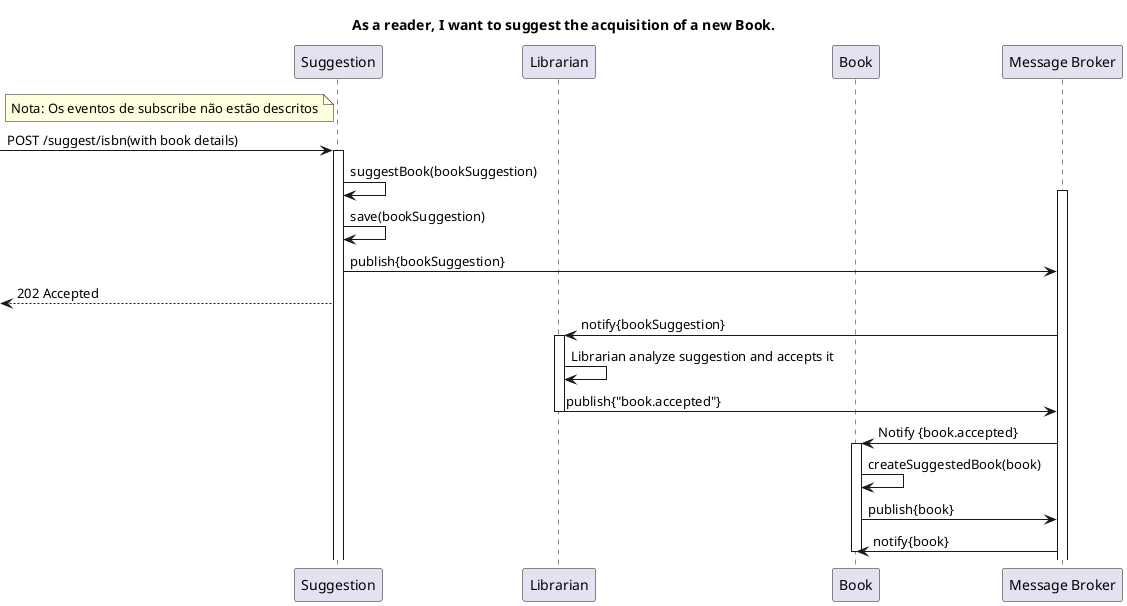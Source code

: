@startuml
title As a reader, I want to suggest the acquisition of a new Book.

participant "Suggestion" as suggestion
participant "Librarian" as librarian
participant "Book" as book
participant "Message Broker" as mb
note left of suggestion
  Nota: Os eventos de subscribe não estão descritos
end note
 -> suggestion: POST /suggest/isbn(with book details)
activate suggestion
suggestion -> suggestion: suggestBook(bookSuggestion)

activate mb
suggestion -> suggestion: save(bookSuggestion)
suggestion -> mb: publish{bookSuggestion}
<-- suggestion:  202 Accepted

mb -> librarian: notify{bookSuggestion}
activate librarian

librarian -> librarian: Librarian analyze suggestion and accepts it

librarian -> mb: publish{"book.accepted"}

deactivate librarian

    mb -> book: Notify {book.accepted}
    activate book
    book -> book: createSuggestedBook(book)
    book -> mb: publish{book}
    mb -> book: notify{book}
    deactivate book

deactivate librarian

@enduml
